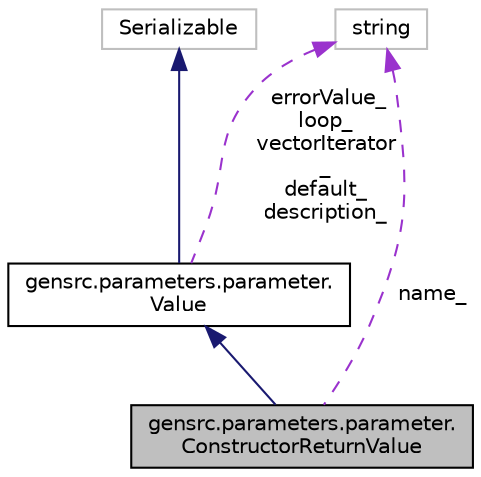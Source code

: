 digraph "gensrc.parameters.parameter.ConstructorReturnValue"
{
  edge [fontname="Helvetica",fontsize="10",labelfontname="Helvetica",labelfontsize="10"];
  node [fontname="Helvetica",fontsize="10",shape=record];
  Node3 [label="gensrc.parameters.parameter.\lConstructorReturnValue",height=0.2,width=0.4,color="black", fillcolor="grey75", style="filled", fontcolor="black"];
  Node4 -> Node3 [dir="back",color="midnightblue",fontsize="10",style="solid",fontname="Helvetica"];
  Node4 [label="gensrc.parameters.parameter.\lValue",height=0.2,width=0.4,color="black", fillcolor="white", style="filled",URL="$classgensrc_1_1parameters_1_1parameter_1_1_value.html"];
  Node5 -> Node4 [dir="back",color="midnightblue",fontsize="10",style="solid",fontname="Helvetica"];
  Node5 [label="Serializable",height=0.2,width=0.4,color="grey75", fillcolor="white", style="filled"];
  Node6 -> Node4 [dir="back",color="darkorchid3",fontsize="10",style="dashed",label=" errorValue_\nloop_\nvectorIterator\l_\ndefault_\ndescription_" ,fontname="Helvetica"];
  Node6 [label="string",height=0.2,width=0.4,color="grey75", fillcolor="white", style="filled"];
  Node6 -> Node3 [dir="back",color="darkorchid3",fontsize="10",style="dashed",label=" name_" ,fontname="Helvetica"];
}
